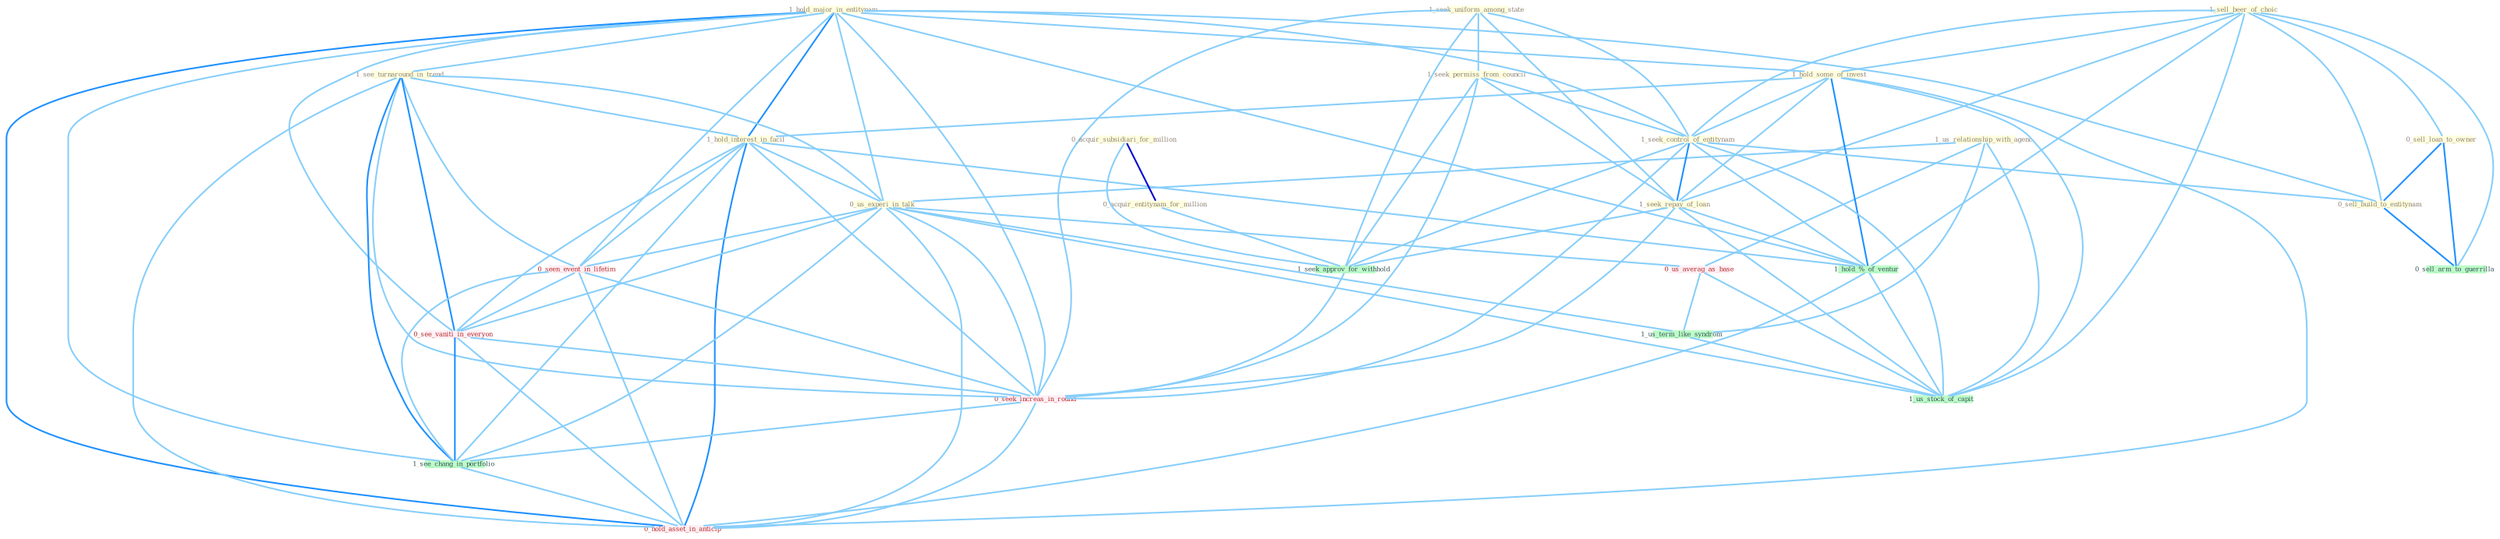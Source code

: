Graph G{ 
    node
    [shape=polygon,style=filled,width=.5,height=.06,color="#BDFCC9",fixedsize=true,fontsize=4,
    fontcolor="#2f4f4f"];
    {node
    [color="#ffffe0", fontcolor="#8b7d6b"] "1_seek_uniform_among_state " "1_hold_major_in_entitynam " "1_seek_permiss_from_council " "1_us_relationship_with_agenc " "1_see_turnaround_in_trend " "1_sell_beer_of_choic " "1_hold_some_of_invest " "1_hold_interest_in_facil " "0_acquir_subsidiari_for_million " "0_us_experi_in_talk " "1_seek_control_of_entitynam " "0_sell_loan_to_owner " "1_seek_repay_of_loan " "0_acquir_entitynam_for_million " "0_sell_build_to_entitynam "}
{node [color="#fff0f5", fontcolor="#b22222"] "0_seen_event_in_lifetim " "0_us_averag_as_base " "0_see_vaniti_in_everyon " "0_seek_increas_in_round " "0_hold_asset_in_anticip "}
edge [color="#B0E2FF"];

	"1_seek_uniform_among_state " -- "1_seek_permiss_from_council " [w="1", color="#87cefa" ];
	"1_seek_uniform_among_state " -- "1_seek_control_of_entitynam " [w="1", color="#87cefa" ];
	"1_seek_uniform_among_state " -- "1_seek_repay_of_loan " [w="1", color="#87cefa" ];
	"1_seek_uniform_among_state " -- "1_seek_approv_for_withhold " [w="1", color="#87cefa" ];
	"1_seek_uniform_among_state " -- "0_seek_increas_in_round " [w="1", color="#87cefa" ];
	"1_hold_major_in_entitynam " -- "1_see_turnaround_in_trend " [w="1", color="#87cefa" ];
	"1_hold_major_in_entitynam " -- "1_hold_some_of_invest " [w="1", color="#87cefa" ];
	"1_hold_major_in_entitynam " -- "1_hold_interest_in_facil " [w="2", color="#1e90ff" , len=0.8];
	"1_hold_major_in_entitynam " -- "0_us_experi_in_talk " [w="1", color="#87cefa" ];
	"1_hold_major_in_entitynam " -- "1_seek_control_of_entitynam " [w="1", color="#87cefa" ];
	"1_hold_major_in_entitynam " -- "0_sell_build_to_entitynam " [w="1", color="#87cefa" ];
	"1_hold_major_in_entitynam " -- "0_seen_event_in_lifetim " [w="1", color="#87cefa" ];
	"1_hold_major_in_entitynam " -- "1_hold_%_of_ventur " [w="1", color="#87cefa" ];
	"1_hold_major_in_entitynam " -- "0_see_vaniti_in_everyon " [w="1", color="#87cefa" ];
	"1_hold_major_in_entitynam " -- "0_seek_increas_in_round " [w="1", color="#87cefa" ];
	"1_hold_major_in_entitynam " -- "1_see_chang_in_portfolio " [w="1", color="#87cefa" ];
	"1_hold_major_in_entitynam " -- "0_hold_asset_in_anticip " [w="2", color="#1e90ff" , len=0.8];
	"1_seek_permiss_from_council " -- "1_seek_control_of_entitynam " [w="1", color="#87cefa" ];
	"1_seek_permiss_from_council " -- "1_seek_repay_of_loan " [w="1", color="#87cefa" ];
	"1_seek_permiss_from_council " -- "1_seek_approv_for_withhold " [w="1", color="#87cefa" ];
	"1_seek_permiss_from_council " -- "0_seek_increas_in_round " [w="1", color="#87cefa" ];
	"1_us_relationship_with_agenc " -- "0_us_experi_in_talk " [w="1", color="#87cefa" ];
	"1_us_relationship_with_agenc " -- "0_us_averag_as_base " [w="1", color="#87cefa" ];
	"1_us_relationship_with_agenc " -- "1_us_term_like_syndrom " [w="1", color="#87cefa" ];
	"1_us_relationship_with_agenc " -- "1_us_stock_of_capit " [w="1", color="#87cefa" ];
	"1_see_turnaround_in_trend " -- "1_hold_interest_in_facil " [w="1", color="#87cefa" ];
	"1_see_turnaround_in_trend " -- "0_us_experi_in_talk " [w="1", color="#87cefa" ];
	"1_see_turnaround_in_trend " -- "0_seen_event_in_lifetim " [w="1", color="#87cefa" ];
	"1_see_turnaround_in_trend " -- "0_see_vaniti_in_everyon " [w="2", color="#1e90ff" , len=0.8];
	"1_see_turnaround_in_trend " -- "0_seek_increas_in_round " [w="1", color="#87cefa" ];
	"1_see_turnaround_in_trend " -- "1_see_chang_in_portfolio " [w="2", color="#1e90ff" , len=0.8];
	"1_see_turnaround_in_trend " -- "0_hold_asset_in_anticip " [w="1", color="#87cefa" ];
	"1_sell_beer_of_choic " -- "1_hold_some_of_invest " [w="1", color="#87cefa" ];
	"1_sell_beer_of_choic " -- "1_seek_control_of_entitynam " [w="1", color="#87cefa" ];
	"1_sell_beer_of_choic " -- "0_sell_loan_to_owner " [w="1", color="#87cefa" ];
	"1_sell_beer_of_choic " -- "1_seek_repay_of_loan " [w="1", color="#87cefa" ];
	"1_sell_beer_of_choic " -- "0_sell_build_to_entitynam " [w="1", color="#87cefa" ];
	"1_sell_beer_of_choic " -- "1_hold_%_of_ventur " [w="1", color="#87cefa" ];
	"1_sell_beer_of_choic " -- "0_sell_arm_to_guerrilla " [w="1", color="#87cefa" ];
	"1_sell_beer_of_choic " -- "1_us_stock_of_capit " [w="1", color="#87cefa" ];
	"1_hold_some_of_invest " -- "1_hold_interest_in_facil " [w="1", color="#87cefa" ];
	"1_hold_some_of_invest " -- "1_seek_control_of_entitynam " [w="1", color="#87cefa" ];
	"1_hold_some_of_invest " -- "1_seek_repay_of_loan " [w="1", color="#87cefa" ];
	"1_hold_some_of_invest " -- "1_hold_%_of_ventur " [w="2", color="#1e90ff" , len=0.8];
	"1_hold_some_of_invest " -- "1_us_stock_of_capit " [w="1", color="#87cefa" ];
	"1_hold_some_of_invest " -- "0_hold_asset_in_anticip " [w="1", color="#87cefa" ];
	"1_hold_interest_in_facil " -- "0_us_experi_in_talk " [w="1", color="#87cefa" ];
	"1_hold_interest_in_facil " -- "0_seen_event_in_lifetim " [w="1", color="#87cefa" ];
	"1_hold_interest_in_facil " -- "1_hold_%_of_ventur " [w="1", color="#87cefa" ];
	"1_hold_interest_in_facil " -- "0_see_vaniti_in_everyon " [w="1", color="#87cefa" ];
	"1_hold_interest_in_facil " -- "0_seek_increas_in_round " [w="1", color="#87cefa" ];
	"1_hold_interest_in_facil " -- "1_see_chang_in_portfolio " [w="1", color="#87cefa" ];
	"1_hold_interest_in_facil " -- "0_hold_asset_in_anticip " [w="2", color="#1e90ff" , len=0.8];
	"0_acquir_subsidiari_for_million " -- "0_acquir_entitynam_for_million " [w="3", color="#0000cd" , len=0.6];
	"0_acquir_subsidiari_for_million " -- "1_seek_approv_for_withhold " [w="1", color="#87cefa" ];
	"0_us_experi_in_talk " -- "0_seen_event_in_lifetim " [w="1", color="#87cefa" ];
	"0_us_experi_in_talk " -- "0_us_averag_as_base " [w="1", color="#87cefa" ];
	"0_us_experi_in_talk " -- "1_us_term_like_syndrom " [w="1", color="#87cefa" ];
	"0_us_experi_in_talk " -- "0_see_vaniti_in_everyon " [w="1", color="#87cefa" ];
	"0_us_experi_in_talk " -- "0_seek_increas_in_round " [w="1", color="#87cefa" ];
	"0_us_experi_in_talk " -- "1_us_stock_of_capit " [w="1", color="#87cefa" ];
	"0_us_experi_in_talk " -- "1_see_chang_in_portfolio " [w="1", color="#87cefa" ];
	"0_us_experi_in_talk " -- "0_hold_asset_in_anticip " [w="1", color="#87cefa" ];
	"1_seek_control_of_entitynam " -- "1_seek_repay_of_loan " [w="2", color="#1e90ff" , len=0.8];
	"1_seek_control_of_entitynam " -- "0_sell_build_to_entitynam " [w="1", color="#87cefa" ];
	"1_seek_control_of_entitynam " -- "1_seek_approv_for_withhold " [w="1", color="#87cefa" ];
	"1_seek_control_of_entitynam " -- "1_hold_%_of_ventur " [w="1", color="#87cefa" ];
	"1_seek_control_of_entitynam " -- "0_seek_increas_in_round " [w="1", color="#87cefa" ];
	"1_seek_control_of_entitynam " -- "1_us_stock_of_capit " [w="1", color="#87cefa" ];
	"0_sell_loan_to_owner " -- "0_sell_build_to_entitynam " [w="2", color="#1e90ff" , len=0.8];
	"0_sell_loan_to_owner " -- "0_sell_arm_to_guerrilla " [w="2", color="#1e90ff" , len=0.8];
	"1_seek_repay_of_loan " -- "1_seek_approv_for_withhold " [w="1", color="#87cefa" ];
	"1_seek_repay_of_loan " -- "1_hold_%_of_ventur " [w="1", color="#87cefa" ];
	"1_seek_repay_of_loan " -- "0_seek_increas_in_round " [w="1", color="#87cefa" ];
	"1_seek_repay_of_loan " -- "1_us_stock_of_capit " [w="1", color="#87cefa" ];
	"0_acquir_entitynam_for_million " -- "1_seek_approv_for_withhold " [w="1", color="#87cefa" ];
	"0_sell_build_to_entitynam " -- "0_sell_arm_to_guerrilla " [w="2", color="#1e90ff" , len=0.8];
	"0_seen_event_in_lifetim " -- "0_see_vaniti_in_everyon " [w="1", color="#87cefa" ];
	"0_seen_event_in_lifetim " -- "0_seek_increas_in_round " [w="1", color="#87cefa" ];
	"0_seen_event_in_lifetim " -- "1_see_chang_in_portfolio " [w="1", color="#87cefa" ];
	"0_seen_event_in_lifetim " -- "0_hold_asset_in_anticip " [w="1", color="#87cefa" ];
	"0_us_averag_as_base " -- "1_us_term_like_syndrom " [w="1", color="#87cefa" ];
	"0_us_averag_as_base " -- "1_us_stock_of_capit " [w="1", color="#87cefa" ];
	"1_us_term_like_syndrom " -- "1_us_stock_of_capit " [w="1", color="#87cefa" ];
	"1_seek_approv_for_withhold " -- "0_seek_increas_in_round " [w="1", color="#87cefa" ];
	"1_hold_%_of_ventur " -- "1_us_stock_of_capit " [w="1", color="#87cefa" ];
	"1_hold_%_of_ventur " -- "0_hold_asset_in_anticip " [w="1", color="#87cefa" ];
	"0_see_vaniti_in_everyon " -- "0_seek_increas_in_round " [w="1", color="#87cefa" ];
	"0_see_vaniti_in_everyon " -- "1_see_chang_in_portfolio " [w="2", color="#1e90ff" , len=0.8];
	"0_see_vaniti_in_everyon " -- "0_hold_asset_in_anticip " [w="1", color="#87cefa" ];
	"0_seek_increas_in_round " -- "1_see_chang_in_portfolio " [w="1", color="#87cefa" ];
	"0_seek_increas_in_round " -- "0_hold_asset_in_anticip " [w="1", color="#87cefa" ];
	"1_see_chang_in_portfolio " -- "0_hold_asset_in_anticip " [w="1", color="#87cefa" ];
}